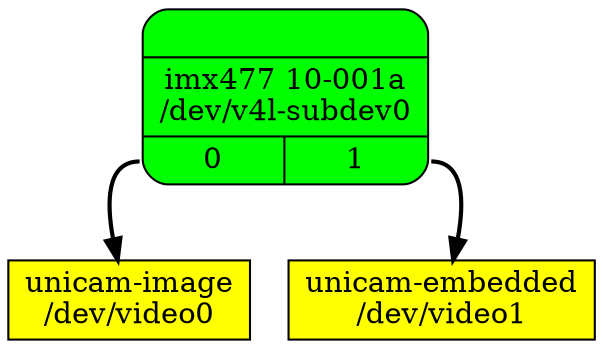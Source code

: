 digraph board {
	rankdir=TB
	n00000001 [label="{{} | imx477 10-001a\n/dev/v4l-subdev0 | {<port0> 0 | <port1> 1}}", shape=Mrecord, style=filled, fillcolor=green]
	n00000001:port0 -> n00000004 [style=bold]
	n00000001:port1 -> n0000000a [style=bold]
	n00000004 [label="unicam-image\n/dev/video0", shape=box, style=filled, fillcolor=yellow]
	n0000000a [label="unicam-embedded\n/dev/video1", shape=box, style=filled, fillcolor=yellow]
}
